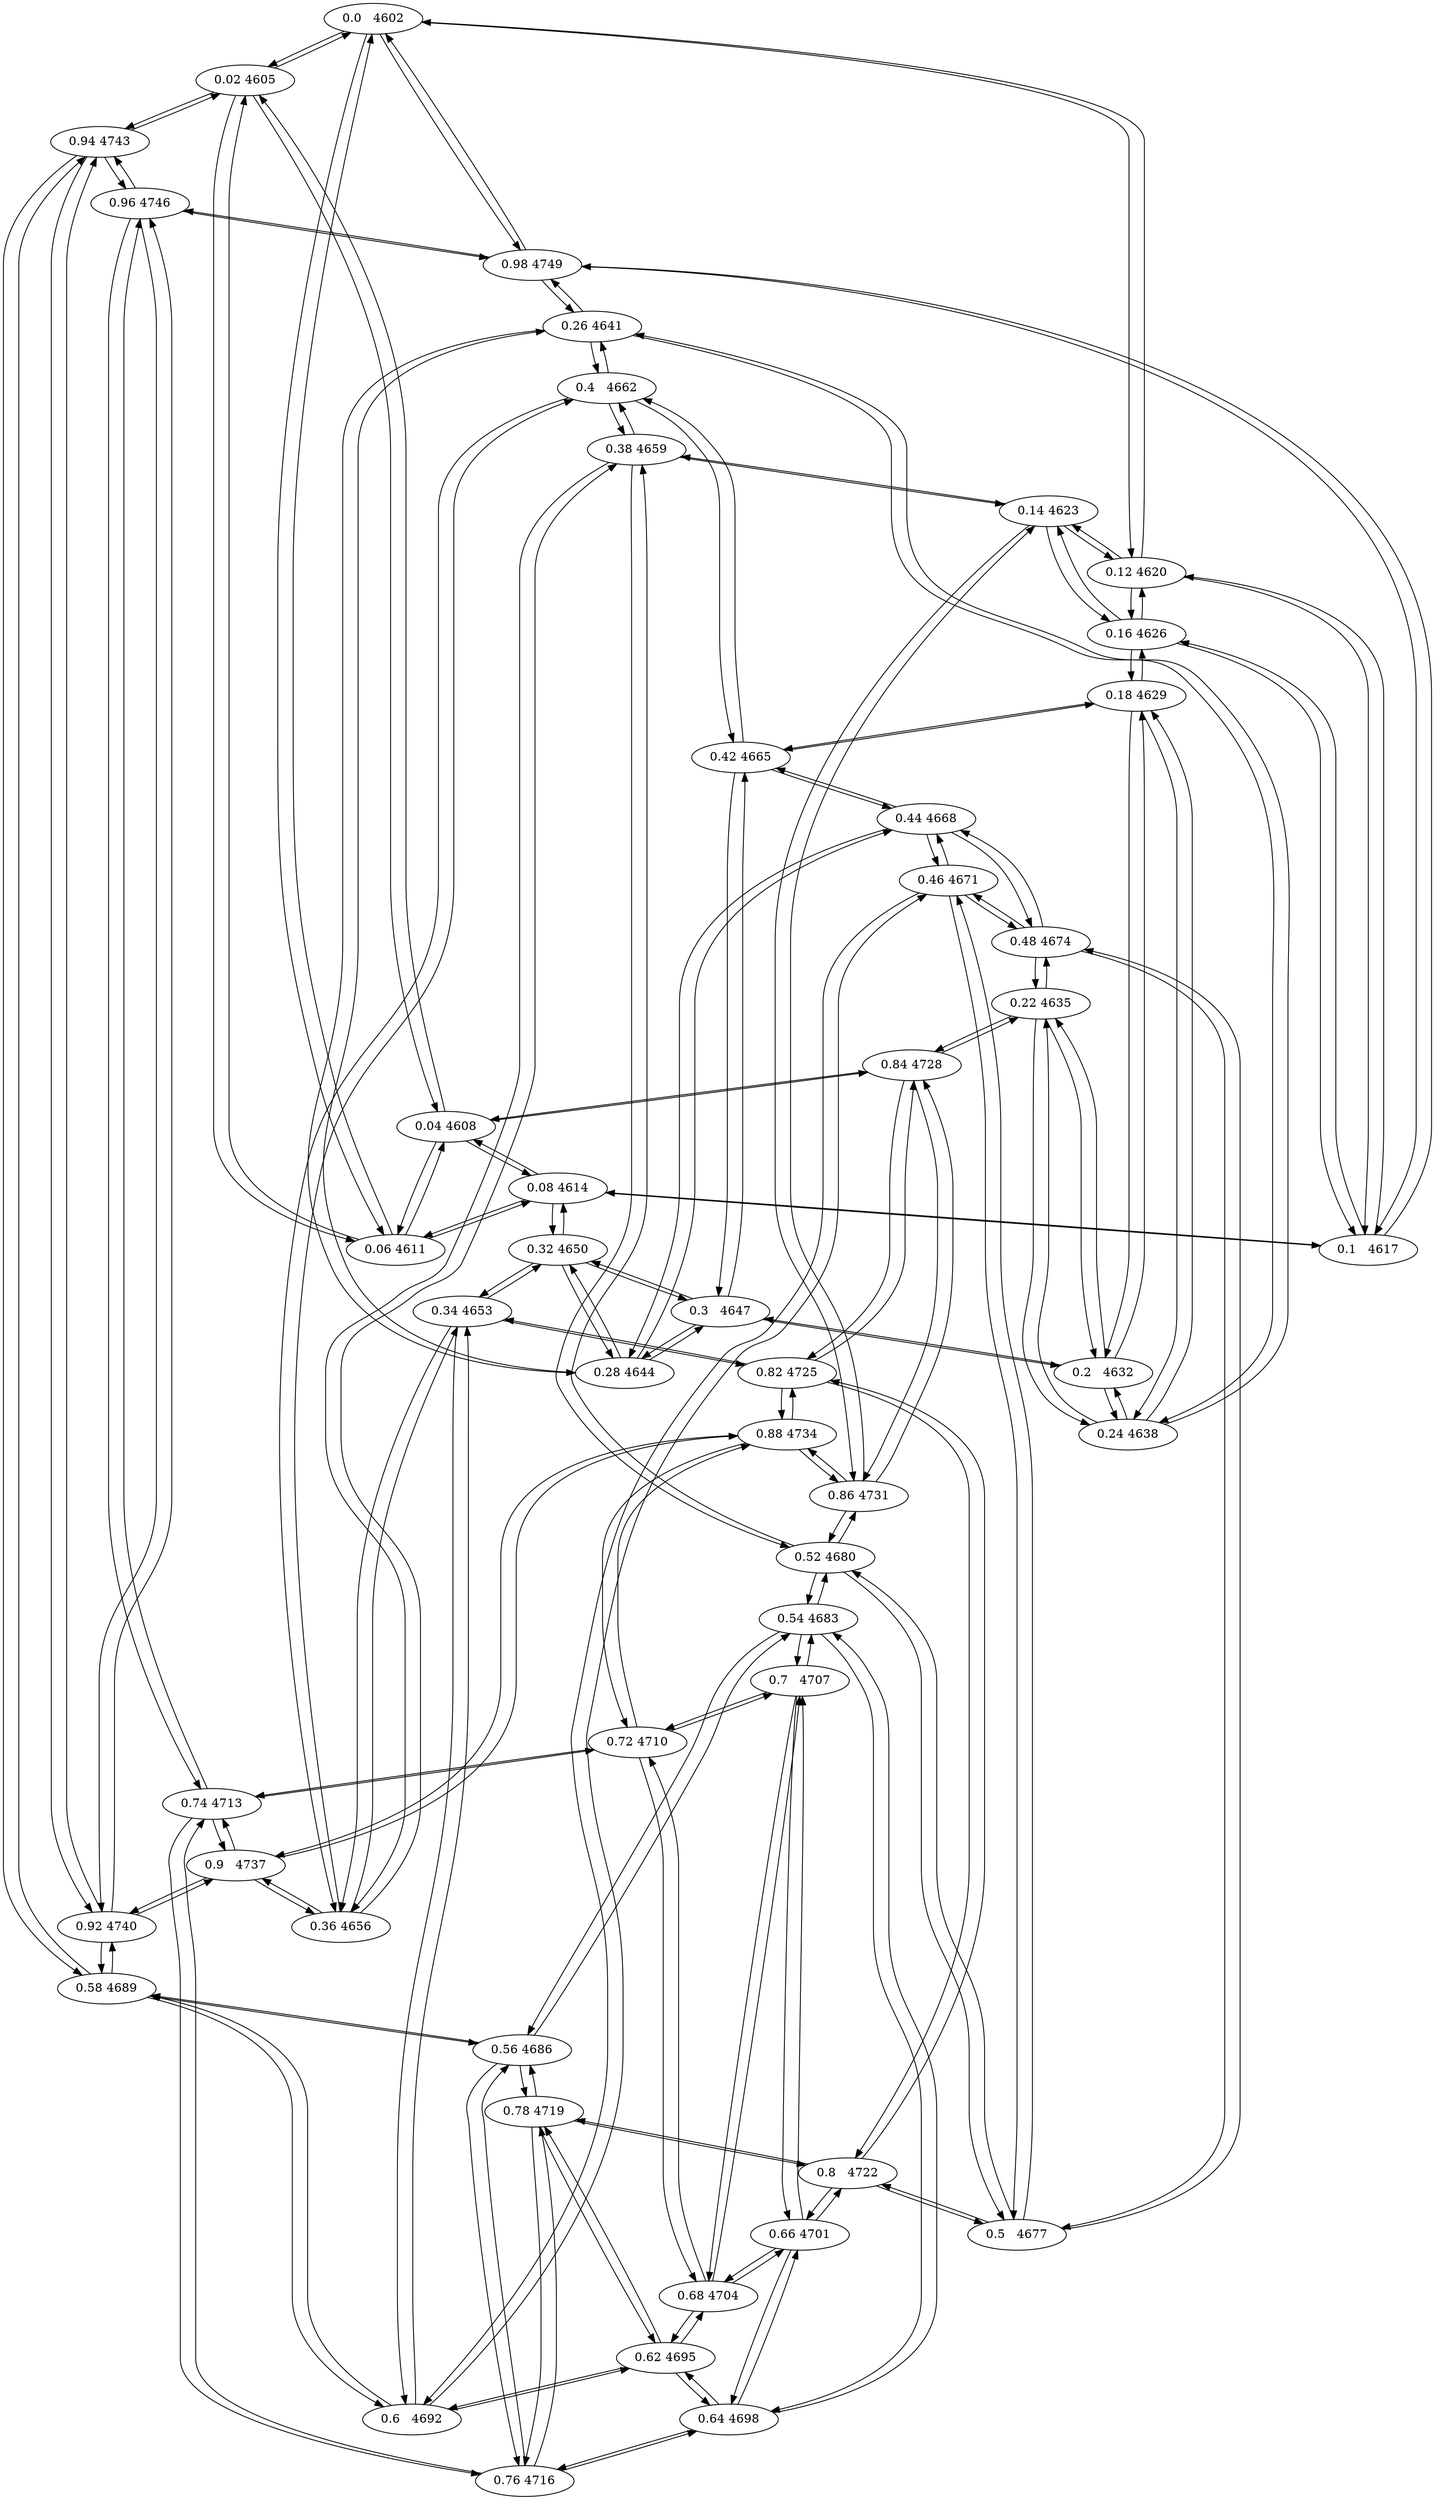 digraph G {
	"0.0	4602"	->	"0.02	4605"
	"0.0	4602"	->	"0.98	4749"
	"0.0	4602"	->	"0.06	4611"
	"0.0	4602"	->	"0.12	4620"
	"0.02	4605"	->	"0.0	4602"
	"0.02	4605"	->	"0.04	4608"
	"0.02	4605"	->	"0.94	4743"
	"0.02	4605"	->	"0.06	4611"
	"0.04	4608"	->	"0.02	4605"
	"0.04	4608"	->	"0.06	4611"
	"0.04	4608"	->	"0.08	4614"
	"0.04	4608"	->	"0.84	4728"
	"0.06	4611"	->	"0.04	4608"
	"0.06	4611"	->	"0.08	4614"
	"0.06	4611"	->	"0.0	4602"
	"0.06	4611"	->	"0.02	4605"
	"0.08	4614"	->	"0.06	4611"
	"0.08	4614"	->	"0.1	4617"
	"0.08	4614"	->	"0.04	4608"
	"0.08	4614"	->	"0.32	4650"
	"0.1	4617"	->	"0.08	4614"
	"0.1	4617"	->	"0.12	4620"
	"0.1	4617"	->	"0.16	4626"
	"0.1	4617"	->	"0.98	4749"
	"0.12	4620"	->	"0.1	4617"
	"0.12	4620"	->	"0.14	4623"
	"0.12	4620"	->	"0.0	4602"
	"0.12	4620"	->	"0.16	4626"
	"0.14	4623"	->	"0.12	4620"
	"0.14	4623"	->	"0.16	4626"
	"0.14	4623"	->	"0.86	4731"
	"0.14	4623"	->	"0.38	4659"
	"0.16	4626"	->	"0.14	4623"
	"0.16	4626"	->	"0.18	4629"
	"0.16	4626"	->	"0.1	4617"
	"0.16	4626"	->	"0.12	4620"
	"0.18	4629"	->	"0.16	4626"
	"0.18	4629"	->	"0.2	4632"
	"0.18	4629"	->	"0.24	4638"
	"0.18	4629"	->	"0.42	4665"
	"0.2	4632"	->	"0.18	4629"
	"0.2	4632"	->	"0.22	4635"
	"0.2	4632"	->	"0.24	4638"
	"0.2	4632"	->	"0.3	4647"
	"0.22	4635"	->	"0.2	4632"
	"0.22	4635"	->	"0.24	4638"
	"0.22	4635"	->	"0.48	4674"
	"0.22	4635"	->	"0.84	4728"
	"0.24	4638"	->	"0.22	4635"
	"0.24	4638"	->	"0.26	4641"
	"0.24	4638"	->	"0.18	4629"
	"0.24	4638"	->	"0.2	4632"
	"0.26	4641"	->	"0.24	4638"
	"0.26	4641"	->	"0.28	4644"
	"0.26	4641"	->	"0.4	4662"
	"0.26	4641"	->	"0.98	4749"
	"0.28	4644"	->	"0.26	4641"
	"0.28	4644"	->	"0.3	4647"
	"0.28	4644"	->	"0.32	4650"
	"0.28	4644"	->	"0.44	4668"
	"0.3	4647"	->	"0.28	4644"
	"0.3	4647"	->	"0.32	4650"
	"0.3	4647"	->	"0.2	4632"
	"0.3	4647"	->	"0.42	4665"
	"0.32	4650"	->	"0.3	4647"
	"0.32	4650"	->	"0.34	4653"
	"0.32	4650"	->	"0.28	4644"
	"0.32	4650"	->	"0.08	4614"
	"0.34	4653"	->	"0.32	4650"
	"0.34	4653"	->	"0.36	4656"
	"0.34	4653"	->	"0.6	4692"
	"0.34	4653"	->	"0.82	4725"
	"0.36	4656"	->	"0.34	4653"
	"0.36	4656"	->	"0.38	4659"
	"0.36	4656"	->	"0.4	4662"
	"0.36	4656"	->	"0.9	4737"
	"0.38	4659"	->	"0.36	4656"
	"0.38	4659"	->	"0.4	4662"
	"0.38	4659"	->	"0.14	4623"
	"0.38	4659"	->	"0.52	4680"
	"0.4	4662"	->	"0.38	4659"
	"0.4	4662"	->	"0.42	4665"
	"0.4	4662"	->	"0.36	4656"
	"0.4	4662"	->	"0.26	4641"
	"0.42	4665"	->	"0.4	4662"
	"0.42	4665"	->	"0.44	4668"
	"0.42	4665"	->	"0.3	4647"
	"0.42	4665"	->	"0.18	4629"
	"0.44	4668"	->	"0.42	4665"
	"0.44	4668"	->	"0.46	4671"
	"0.44	4668"	->	"0.28	4644"
	"0.44	4668"	->	"0.48	4674"
	"0.46	4671"	->	"0.44	4668"
	"0.46	4671"	->	"0.48	4674"
	"0.46	4671"	->	"0.5	4677"
	"0.46	4671"	->	"0.6	4692"
	"0.48	4674"	->	"0.46	4671"
	"0.48	4674"	->	"0.5	4677"
	"0.48	4674"	->	"0.22	4635"
	"0.48	4674"	->	"0.44	4668"
	"0.5	4677"	->	"0.48	4674"
	"0.5	4677"	->	"0.52	4680"
	"0.5	4677"	->	"0.46	4671"
	"0.5	4677"	->	"0.8	4722"
	"0.52	4680"	->	"0.5	4677"
	"0.52	4680"	->	"0.54	4683"
	"0.52	4680"	->	"0.38	4659"
	"0.52	4680"	->	"0.86	4731"
	"0.54	4683"	->	"0.52	4680"
	"0.54	4683"	->	"0.56	4686"
	"0.54	4683"	->	"0.64	4698"
	"0.54	4683"	->	"0.7	4707"
	"0.56	4686"	->	"0.54	4683"
	"0.56	4686"	->	"0.58	4689"
	"0.56	4686"	->	"0.76	4716"
	"0.56	4686"	->	"0.78	4719"
	"0.58	4689"	->	"0.56	4686"
	"0.58	4689"	->	"0.6	4692"
	"0.58	4689"	->	"0.94	4743"
	"0.58	4689"	->	"0.92	4740"
	"0.6	4692"	->	"0.58	4689"
	"0.6	4692"	->	"0.62	4695"
	"0.6	4692"	->	"0.34	4653"
	"0.6	4692"	->	"0.46	4671"
	"0.62	4695"	->	"0.6	4692"
	"0.62	4695"	->	"0.64	4698"
	"0.62	4695"	->	"0.68	4704"
	"0.62	4695"	->	"0.78	4719"
	"0.64	4698"	->	"0.62	4695"
	"0.64	4698"	->	"0.66	4701"
	"0.64	4698"	->	"0.54	4683"
	"0.64	4698"	->	"0.76	4716"
	"0.66	4701"	->	"0.64	4698"
	"0.66	4701"	->	"0.68	4704"
	"0.66	4701"	->	"0.8	4722"
	"0.66	4701"	->	"0.7	4707"
	"0.68	4704"	->	"0.66	4701"
	"0.68	4704"	->	"0.7	4707"
	"0.68	4704"	->	"0.62	4695"
	"0.68	4704"	->	"0.72	4710"
	"0.7	4707"	->	"0.68	4704"
	"0.7	4707"	->	"0.72	4710"
	"0.7	4707"	->	"0.66	4701"
	"0.7	4707"	->	"0.54	4683"
	"0.72	4710"	->	"0.7	4707"
	"0.72	4710"	->	"0.74	4713"
	"0.72	4710"	->	"0.68	4704"
	"0.72	4710"	->	"0.88	4734"
	"0.74	4713"	->	"0.72	4710"
	"0.74	4713"	->	"0.76	4716"
	"0.74	4713"	->	"0.96	4746"
	"0.74	4713"	->	"0.9	4737"
	"0.76	4716"	->	"0.74	4713"
	"0.76	4716"	->	"0.78	4719"
	"0.76	4716"	->	"0.56	4686"
	"0.76	4716"	->	"0.64	4698"
	"0.78	4719"	->	"0.76	4716"
	"0.78	4719"	->	"0.8	4722"
	"0.78	4719"	->	"0.56	4686"
	"0.78	4719"	->	"0.62	4695"
	"0.8	4722"	->	"0.78	4719"
	"0.8	4722"	->	"0.82	4725"
	"0.8	4722"	->	"0.5	4677"
	"0.8	4722"	->	"0.66	4701"
	"0.82	4725"	->	"0.8	4722"
	"0.82	4725"	->	"0.84	4728"
	"0.82	4725"	->	"0.88	4734"
	"0.82	4725"	->	"0.34	4653"
	"0.84	4728"	->	"0.82	4725"
	"0.84	4728"	->	"0.86	4731"
	"0.84	4728"	->	"0.04	4608"
	"0.84	4728"	->	"0.22	4635"
	"0.86	4731"	->	"0.84	4728"
	"0.86	4731"	->	"0.88	4734"
	"0.86	4731"	->	"0.14	4623"
	"0.86	4731"	->	"0.52	4680"
	"0.88	4734"	->	"0.86	4731"
	"0.88	4734"	->	"0.9	4737"
	"0.88	4734"	->	"0.72	4710"
	"0.88	4734"	->	"0.82	4725"
	"0.9	4737"	->	"0.88	4734"
	"0.9	4737"	->	"0.92	4740"
	"0.9	4737"	->	"0.36	4656"
	"0.9	4737"	->	"0.74	4713"
	"0.92	4740"	->	"0.9	4737"
	"0.92	4740"	->	"0.94	4743"
	"0.92	4740"	->	"0.96	4746"
	"0.92	4740"	->	"0.58	4689"
	"0.94	4743"	->	"0.92	4740"
	"0.94	4743"	->	"0.96	4746"
	"0.94	4743"	->	"0.02	4605"
	"0.94	4743"	->	"0.58	4689"
	"0.96	4746"	->	"0.94	4743"
	"0.96	4746"	->	"0.98	4749"
	"0.96	4746"	->	"0.92	4740"
	"0.96	4746"	->	"0.74	4713"
	"0.98	4749"	->	"0.96	4746"
	"0.98	4749"	->	"0.0	4602"
	"0.98	4749"	->	"0.1	4617"
	"0.98	4749"	->	"0.26	4641"
}
